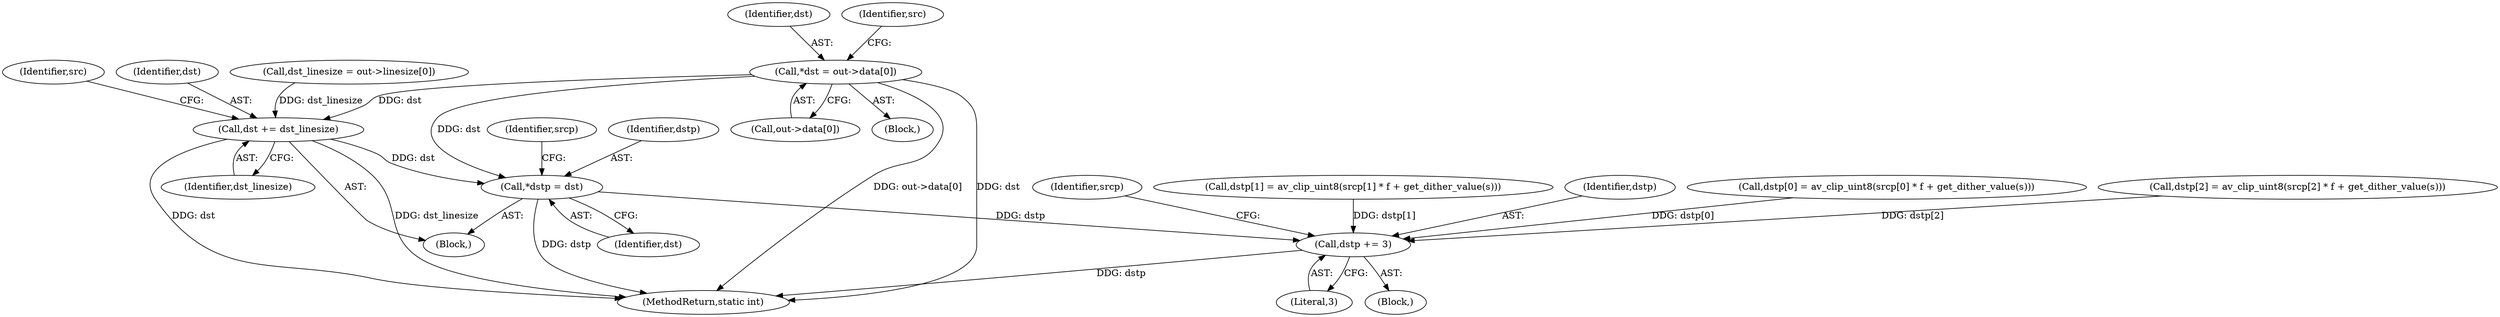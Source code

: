 digraph "0_FFmpeg_e43a0a232dbf6d3c161823c2e07c52e76227a1bc_10@array" {
"1000172" [label="(Call,*dst = out->data[0])"];
"1000228" [label="(Call,*dstp = dst)"];
"1000248" [label="(Call,dstp += 3)"];
"1000300" [label="(Call,dst += dst_linesize)"];
"1000226" [label="(Block,)"];
"1000261" [label="(Call,dstp[0] = av_clip_uint8(srcp[0] * f + get_dither_value(s)))"];
"1000173" [label="(Identifier,dst)"];
"1000233" [label="(Identifier,srcp)"];
"1000301" [label="(Identifier,dst)"];
"1000172" [label="(Call,*dst = out->data[0])"];
"1000505" [label="(MethodReturn,static int)"];
"1000174" [label="(Call,out->data[0])"];
"1000194" [label="(Call,dst_linesize = out->linesize[0])"];
"1000302" [label="(Identifier,dst_linesize)"];
"1000181" [label="(Identifier,src)"];
"1000247" [label="(Block,)"];
"1000250" [label="(Literal,3)"];
"1000230" [label="(Identifier,dst)"];
"1000304" [label="(Identifier,src)"];
"1000229" [label="(Identifier,dstp)"];
"1000170" [label="(Block,)"];
"1000287" [label="(Call,dstp[2] = av_clip_uint8(srcp[2] * f + get_dither_value(s)))"];
"1000228" [label="(Call,*dstp = dst)"];
"1000248" [label="(Call,dstp += 3)"];
"1000252" [label="(Identifier,srcp)"];
"1000300" [label="(Call,dst += dst_linesize)"];
"1000274" [label="(Call,dstp[1] = av_clip_uint8(srcp[1] * f + get_dither_value(s)))"];
"1000249" [label="(Identifier,dstp)"];
"1000172" -> "1000170"  [label="AST: "];
"1000172" -> "1000174"  [label="CFG: "];
"1000173" -> "1000172"  [label="AST: "];
"1000174" -> "1000172"  [label="AST: "];
"1000181" -> "1000172"  [label="CFG: "];
"1000172" -> "1000505"  [label="DDG: dst"];
"1000172" -> "1000505"  [label="DDG: out->data[0]"];
"1000172" -> "1000228"  [label="DDG: dst"];
"1000172" -> "1000300"  [label="DDG: dst"];
"1000228" -> "1000226"  [label="AST: "];
"1000228" -> "1000230"  [label="CFG: "];
"1000229" -> "1000228"  [label="AST: "];
"1000230" -> "1000228"  [label="AST: "];
"1000233" -> "1000228"  [label="CFG: "];
"1000228" -> "1000505"  [label="DDG: dstp"];
"1000300" -> "1000228"  [label="DDG: dst"];
"1000228" -> "1000248"  [label="DDG: dstp"];
"1000248" -> "1000247"  [label="AST: "];
"1000248" -> "1000250"  [label="CFG: "];
"1000249" -> "1000248"  [label="AST: "];
"1000250" -> "1000248"  [label="AST: "];
"1000252" -> "1000248"  [label="CFG: "];
"1000248" -> "1000505"  [label="DDG: dstp"];
"1000274" -> "1000248"  [label="DDG: dstp[1]"];
"1000261" -> "1000248"  [label="DDG: dstp[0]"];
"1000287" -> "1000248"  [label="DDG: dstp[2]"];
"1000300" -> "1000226"  [label="AST: "];
"1000300" -> "1000302"  [label="CFG: "];
"1000301" -> "1000300"  [label="AST: "];
"1000302" -> "1000300"  [label="AST: "];
"1000304" -> "1000300"  [label="CFG: "];
"1000300" -> "1000505"  [label="DDG: dst"];
"1000300" -> "1000505"  [label="DDG: dst_linesize"];
"1000194" -> "1000300"  [label="DDG: dst_linesize"];
}

